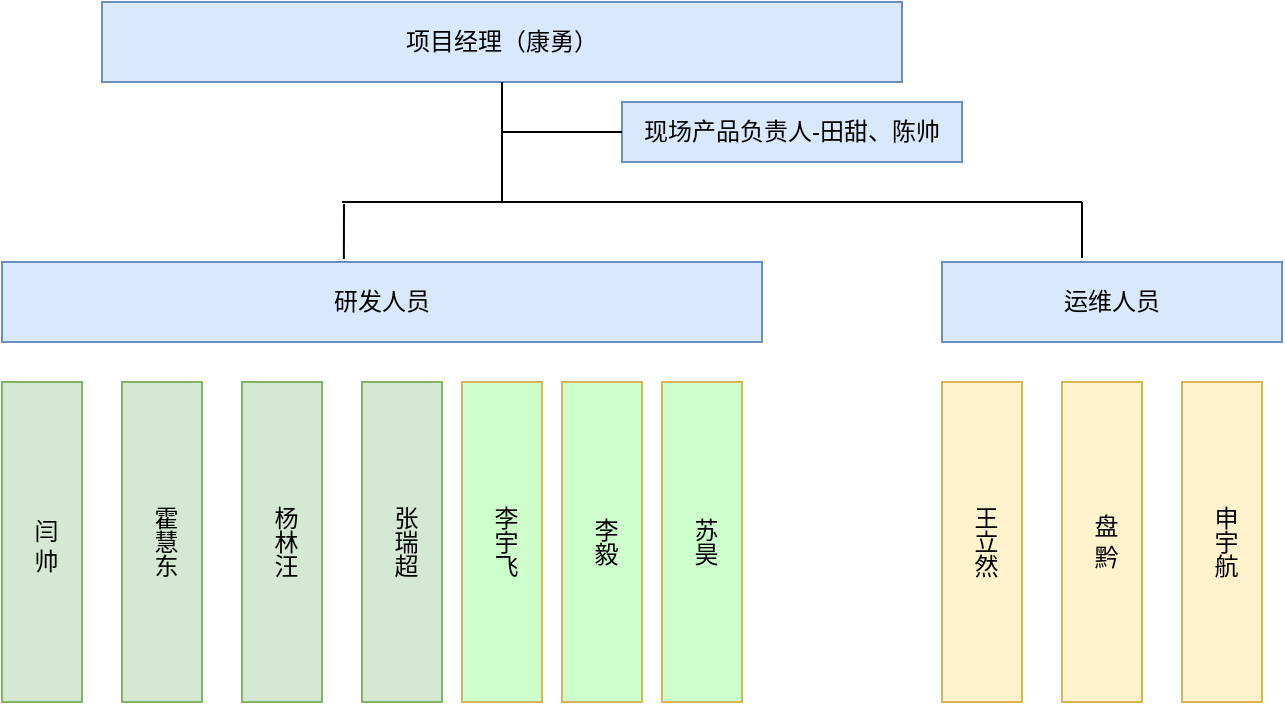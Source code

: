 <mxfile version="24.7.16">
  <diagram name="第 1 页" id="OAROo4owWDmXJsYnr5AV">
    <mxGraphModel dx="1434" dy="738" grid="1" gridSize="10" guides="1" tooltips="1" connect="1" arrows="1" fold="1" page="1" pageScale="1" pageWidth="827" pageHeight="1169" math="0" shadow="0">
      <root>
        <mxCell id="0" />
        <mxCell id="1" parent="0" />
        <mxCell id="IGKMYJv6QwKf53uTfGsF-1" value="项目经理（康勇）" style="rounded=0;whiteSpace=wrap;html=1;fillColor=#dae8fc;strokeColor=#6c8ebf;" vertex="1" parent="1">
          <mxGeometry x="110" y="120" width="400" height="40" as="geometry" />
        </mxCell>
        <mxCell id="IGKMYJv6QwKf53uTfGsF-2" value="" style="endArrow=none;html=1;rounded=0;" edge="1" parent="1">
          <mxGeometry width="50" height="50" relative="1" as="geometry">
            <mxPoint x="310" y="220" as="sourcePoint" />
            <mxPoint x="310" y="160" as="targetPoint" />
          </mxGeometry>
        </mxCell>
        <mxCell id="IGKMYJv6QwKf53uTfGsF-3" value="" style="endArrow=none;html=1;rounded=0;" edge="1" parent="1">
          <mxGeometry width="50" height="50" relative="1" as="geometry">
            <mxPoint x="230" y="220" as="sourcePoint" />
            <mxPoint x="600" y="220" as="targetPoint" />
          </mxGeometry>
        </mxCell>
        <mxCell id="IGKMYJv6QwKf53uTfGsF-4" value="现场产品负责人-田甜、陈帅" style="rounded=0;whiteSpace=wrap;html=1;fillColor=#dae8fc;strokeColor=#6c8ebf;" vertex="1" parent="1">
          <mxGeometry x="370" y="170" width="170" height="30" as="geometry" />
        </mxCell>
        <mxCell id="IGKMYJv6QwKf53uTfGsF-5" value="" style="endArrow=none;html=1;rounded=0;" edge="1" parent="1">
          <mxGeometry width="50" height="50" relative="1" as="geometry">
            <mxPoint x="310" y="185" as="sourcePoint" />
            <mxPoint x="370" y="185" as="targetPoint" />
          </mxGeometry>
        </mxCell>
        <mxCell id="IGKMYJv6QwKf53uTfGsF-8" value="研发人员" style="rounded=0;whiteSpace=wrap;html=1;fillColor=#dae8fc;strokeColor=#6c8ebf;" vertex="1" parent="1">
          <mxGeometry x="60" y="250" width="380" height="40" as="geometry" />
        </mxCell>
        <mxCell id="IGKMYJv6QwKf53uTfGsF-9" value="运维人员" style="rounded=0;whiteSpace=wrap;html=1;fillColor=#dae8fc;strokeColor=#6c8ebf;" vertex="1" parent="1">
          <mxGeometry x="530" y="250" width="170" height="40" as="geometry" />
        </mxCell>
        <mxCell id="IGKMYJv6QwKf53uTfGsF-10" value="王立然" style="rounded=0;whiteSpace=wrap;html=1;textDirection=vertical-lr;fillColor=#fff2cc;strokeColor=#d6b656;" vertex="1" parent="1">
          <mxGeometry x="530" y="310" width="40" height="160" as="geometry" />
        </mxCell>
        <mxCell id="IGKMYJv6QwKf53uTfGsF-11" value="盘 黔" style="rounded=0;whiteSpace=wrap;html=1;textDirection=vertical-lr;fillColor=#fff2cc;strokeColor=#d6b656;" vertex="1" parent="1">
          <mxGeometry x="590" y="310" width="40" height="160" as="geometry" />
        </mxCell>
        <mxCell id="IGKMYJv6QwKf53uTfGsF-12" value="申宇航" style="rounded=0;whiteSpace=wrap;html=1;textDirection=vertical-rl;fillColor=#fff2cc;strokeColor=#d6b656;" vertex="1" parent="1">
          <mxGeometry x="650" y="310" width="40" height="160" as="geometry" />
        </mxCell>
        <mxCell id="IGKMYJv6QwKf53uTfGsF-13" value="&amp;nbsp;闫 帅" style="rounded=0;whiteSpace=wrap;html=1;textDirection=vertical-lr;fillColor=#d5e8d4;strokeColor=#82b366;" vertex="1" parent="1">
          <mxGeometry x="60" y="310" width="40" height="160" as="geometry" />
        </mxCell>
        <mxCell id="IGKMYJv6QwKf53uTfGsF-14" value="霍慧东" style="rounded=0;whiteSpace=wrap;html=1;textDirection=vertical-lr;fillColor=#d5e8d4;strokeColor=#82b366;" vertex="1" parent="1">
          <mxGeometry x="120" y="310" width="40" height="160" as="geometry" />
        </mxCell>
        <mxCell id="IGKMYJv6QwKf53uTfGsF-15" value="杨林汪" style="rounded=0;whiteSpace=wrap;html=1;textDirection=vertical-lr;fillColor=#d5e8d4;strokeColor=#82b366;" vertex="1" parent="1">
          <mxGeometry x="180" y="310" width="40" height="160" as="geometry" />
        </mxCell>
        <mxCell id="IGKMYJv6QwKf53uTfGsF-16" value="李宇飞" style="rounded=0;whiteSpace=wrap;html=1;textDirection=vertical-lr;fillColor=#CCFFCC;strokeColor=#d6b656;" vertex="1" parent="1">
          <mxGeometry x="290" y="310" width="40" height="160" as="geometry" />
        </mxCell>
        <mxCell id="IGKMYJv6QwKf53uTfGsF-17" value="张瑞超" style="rounded=0;whiteSpace=wrap;html=1;textDirection=vertical-lr;fillColor=#d5e8d4;strokeColor=#82b366;" vertex="1" parent="1">
          <mxGeometry x="240" y="310" width="40" height="160" as="geometry" />
        </mxCell>
        <mxCell id="IGKMYJv6QwKf53uTfGsF-18" value="李毅" style="rounded=0;whiteSpace=wrap;html=1;textDirection=vertical-lr;fillColor=#CCFFCC;strokeColor=#d6b656;" vertex="1" parent="1">
          <mxGeometry x="340" y="310" width="40" height="160" as="geometry" />
        </mxCell>
        <mxCell id="IGKMYJv6QwKf53uTfGsF-19" value="苏昊" style="rounded=0;whiteSpace=wrap;html=1;textDirection=vertical-lr;fillColor=#CCFFCC;strokeColor=#d6b656;" vertex="1" parent="1">
          <mxGeometry x="390" y="310" width="40" height="160" as="geometry" />
        </mxCell>
        <mxCell id="IGKMYJv6QwKf53uTfGsF-20" value="" style="endArrow=none;html=1;rounded=0;exitX=0.463;exitY=-0.061;exitDx=0;exitDy=0;exitPerimeter=0;" edge="1" parent="1">
          <mxGeometry width="50" height="50" relative="1" as="geometry">
            <mxPoint x="230.94" y="248.56" as="sourcePoint" />
            <mxPoint x="231" y="221" as="targetPoint" />
          </mxGeometry>
        </mxCell>
        <mxCell id="IGKMYJv6QwKf53uTfGsF-22" value="" style="endArrow=none;html=1;rounded=0;exitX=0.463;exitY=-0.061;exitDx=0;exitDy=0;exitPerimeter=0;" edge="1" parent="1">
          <mxGeometry width="50" height="50" relative="1" as="geometry">
            <mxPoint x="600" y="248" as="sourcePoint" />
            <mxPoint x="600" y="220" as="targetPoint" />
          </mxGeometry>
        </mxCell>
      </root>
    </mxGraphModel>
  </diagram>
</mxfile>
